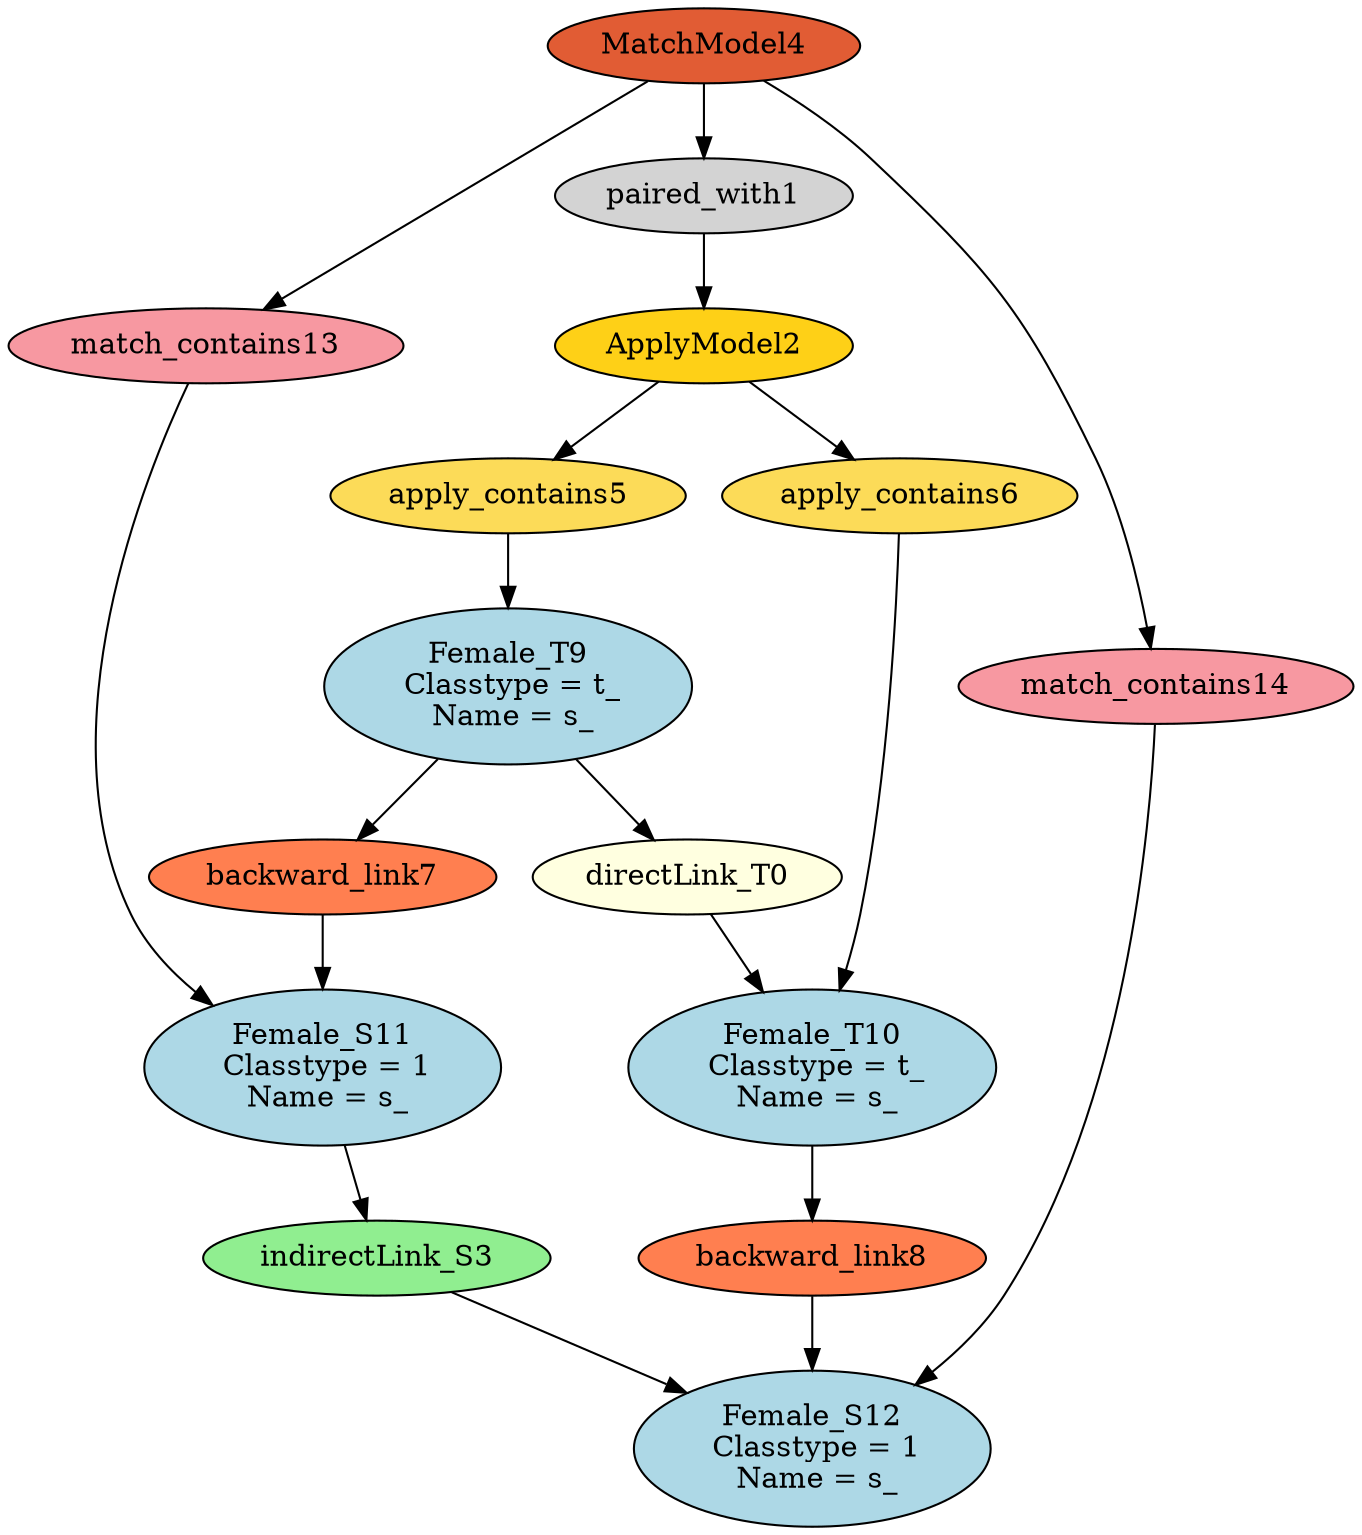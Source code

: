 digraph rule_FF2FF {
"directLink_T0\n" [style=filled, fillcolor=lightyellow];
paired_with1 [style=filled, fillcolor=lightgray];
ApplyModel2 [style=filled, fillcolor="#FED017"];
indirectLink_S3 [style=filled, fillcolor=lightgreen];
MatchModel4 [style=filled, fillcolor="#E15C34"];
apply_contains5 [style=filled, fillcolor="#FCDB58"];
apply_contains6 [style=filled, fillcolor="#FCDB58"];
backward_link7 [style=filled, fillcolor=coral];
backward_link8 [style=filled, fillcolor=coral];
"Female_T9\n Classtype = t_\n Name = s_" [style=filled, fillcolor=lightblue];
"Female_T10\n Classtype = t_\n Name = s_" [style=filled, fillcolor=lightblue];
"Female_S11\n Classtype = 1\n Name = s_" [style=filled, fillcolor=lightblue];
"Female_S12\n Classtype = 1\n Name = s_" [style=filled, fillcolor=lightblue];
match_contains13 [style=filled, fillcolor="#F798A1"];
match_contains14 [style=filled, fillcolor="#F798A1"];
ApplyModel2 -> apply_contains5;
apply_contains5 -> "Female_T9\n Classtype = t_\n Name = s_";
ApplyModel2 -> apply_contains6;
apply_contains6 -> "Female_T10\n Classtype = t_\n Name = s_";
"Female_T9\n Classtype = t_\n Name = s_" -> "directLink_T0\n";
"directLink_T0\n" -> "Female_T10\n Classtype = t_\n Name = s_";
MatchModel4 -> paired_with1;
paired_with1 -> ApplyModel2;
"Female_T9\n Classtype = t_\n Name = s_" -> backward_link7;
backward_link7 -> "Female_S11\n Classtype = 1\n Name = s_";
"Female_T10\n Classtype = t_\n Name = s_" -> backward_link8;
backward_link8 -> "Female_S12\n Classtype = 1\n Name = s_";
"Female_S11\n Classtype = 1\n Name = s_" -> indirectLink_S3;
indirectLink_S3 -> "Female_S12\n Classtype = 1\n Name = s_";
match_contains13 -> "Female_S11\n Classtype = 1\n Name = s_";
match_contains14 -> "Female_S12\n Classtype = 1\n Name = s_";
MatchModel4 -> match_contains13;
MatchModel4 -> match_contains14;
}
